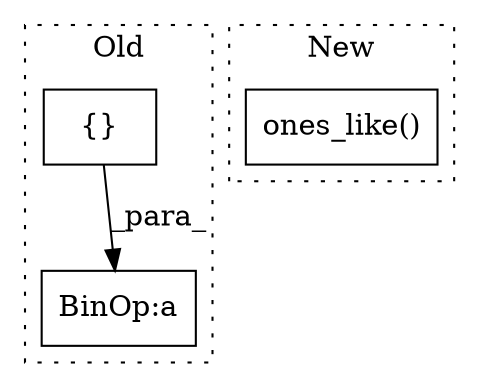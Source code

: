 digraph G {
subgraph cluster0 {
1 [label="{}" a="59" s="6149,6151" l="1,0" shape="box"];
3 [label="BinOp:a" a="82" s="6168" l="3" shape="box"];
label = "Old";
style="dotted";
}
subgraph cluster1 {
2 [label="ones_like()" a="75" s="6164,6192" l="16,1" shape="box"];
label = "New";
style="dotted";
}
1 -> 3 [label="_para_"];
}